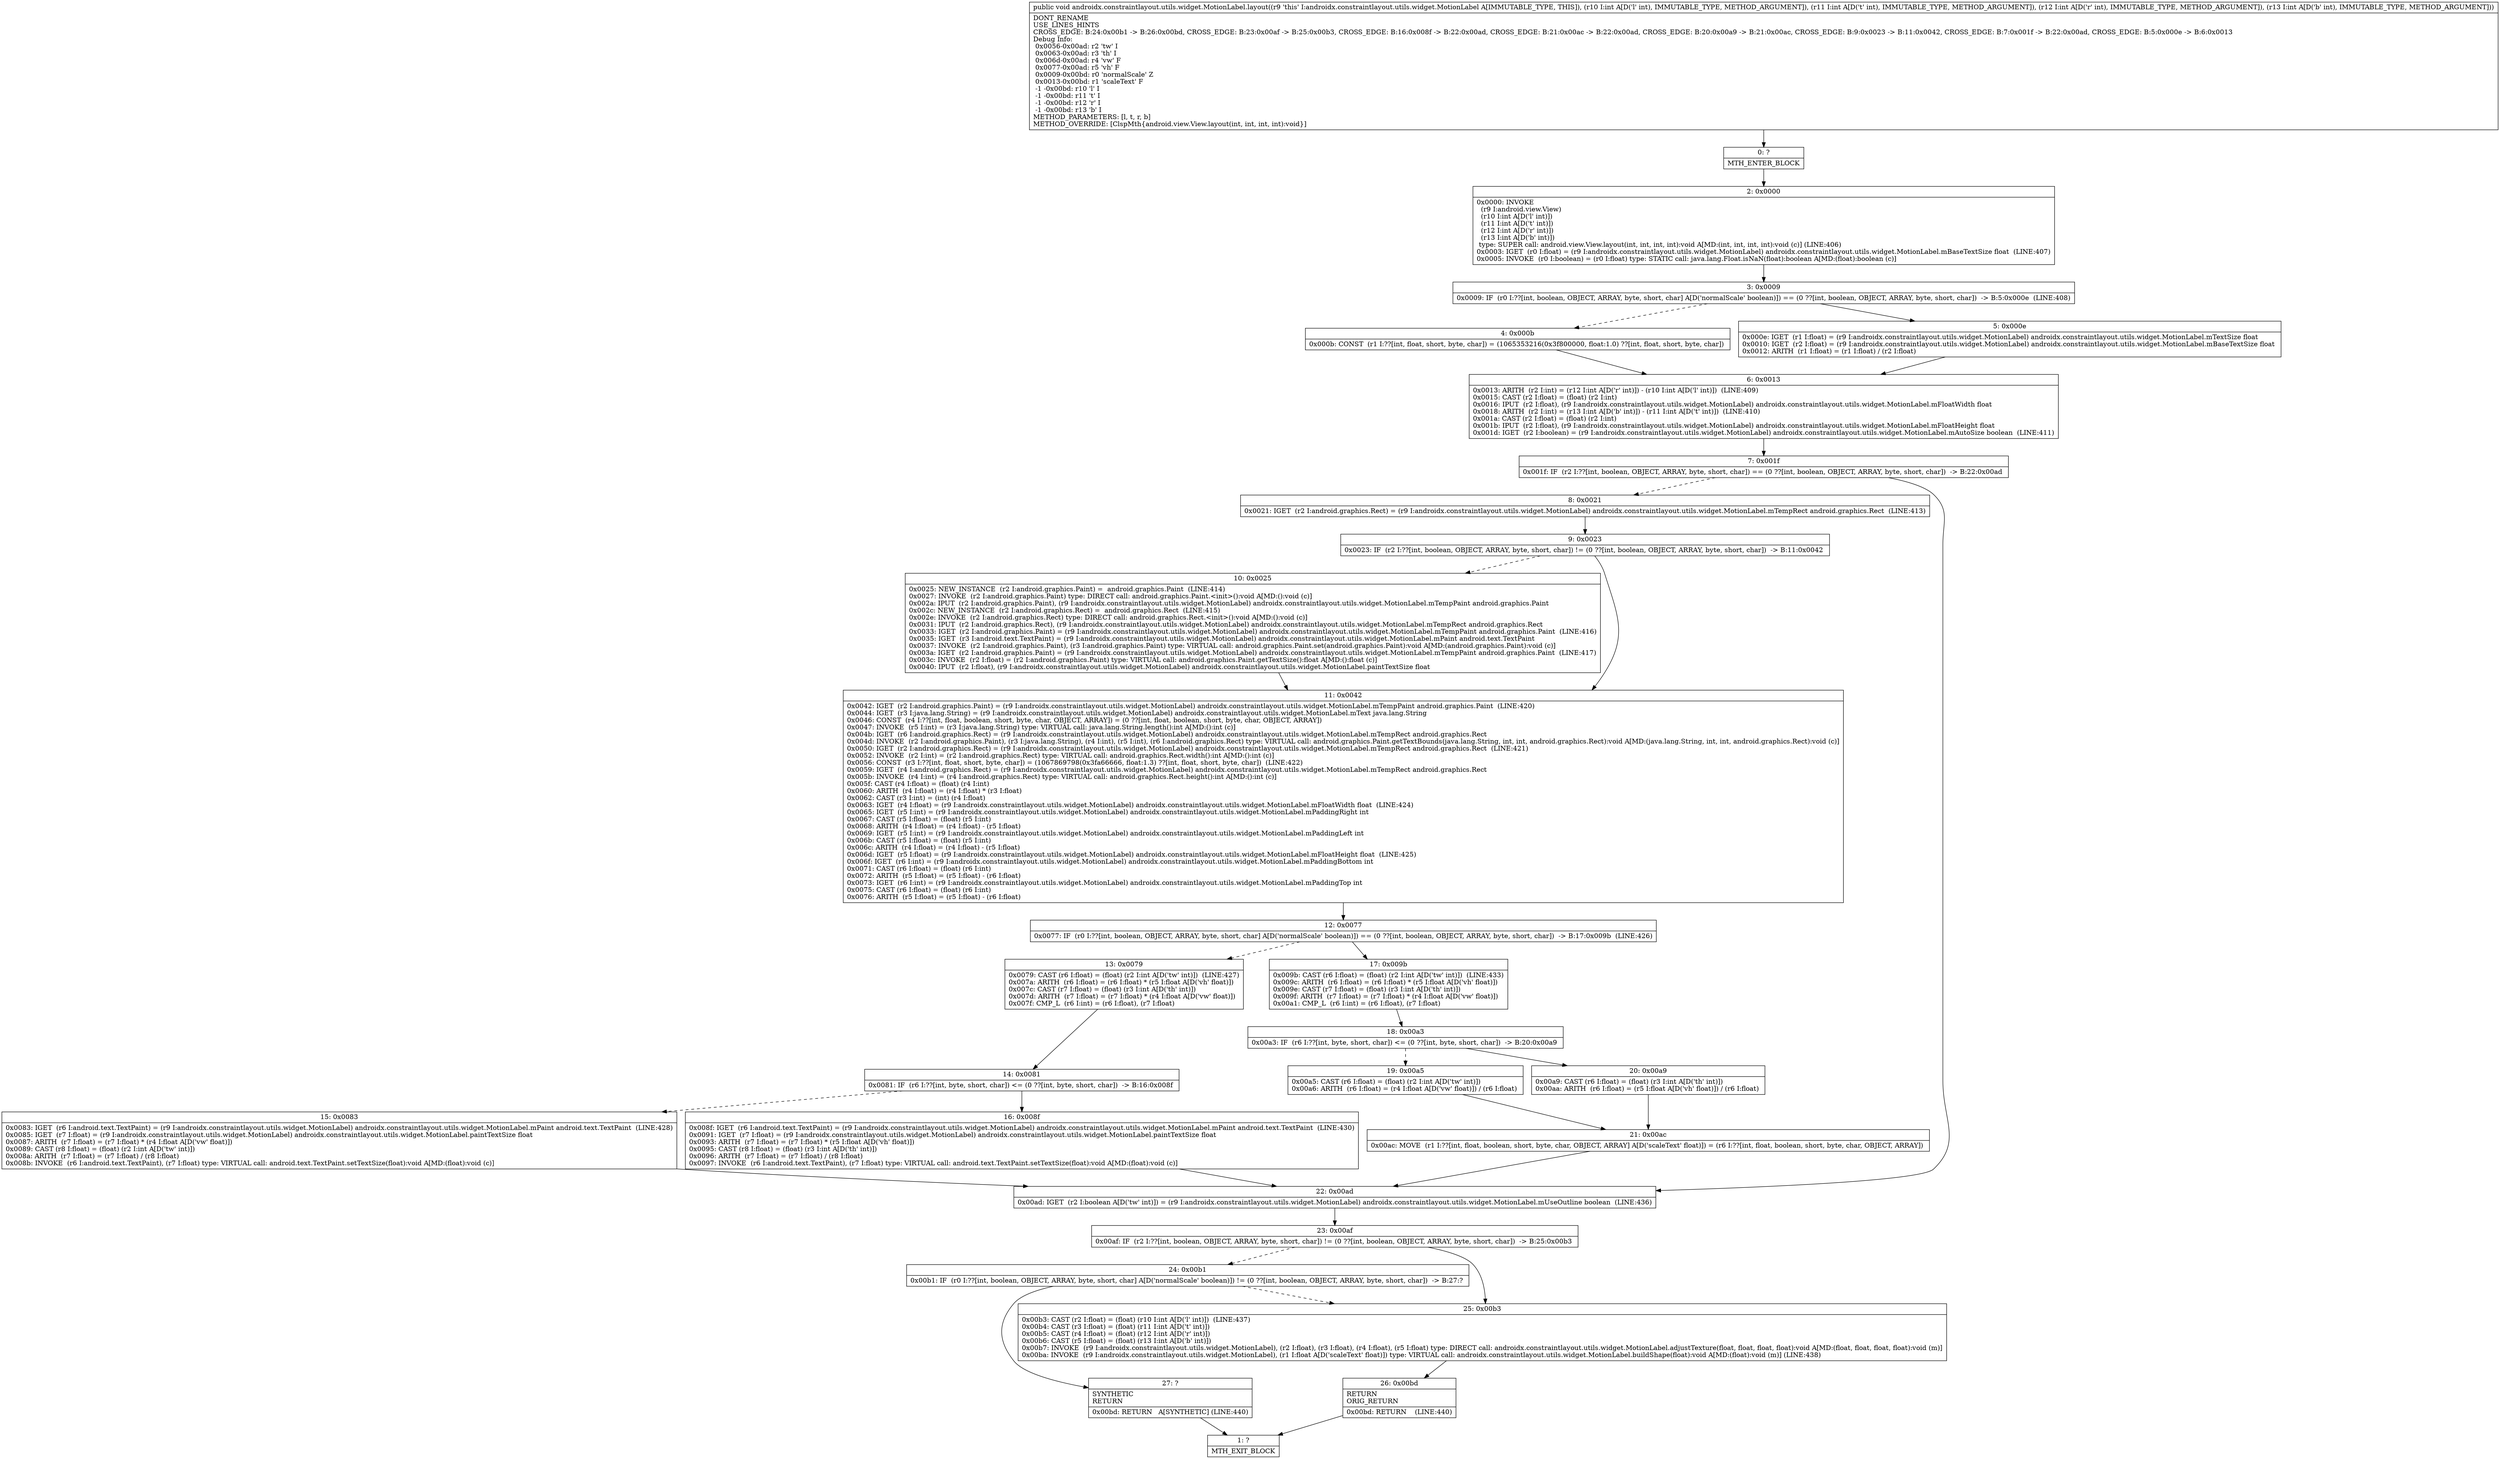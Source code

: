 digraph "CFG forandroidx.constraintlayout.utils.widget.MotionLabel.layout(IIII)V" {
Node_0 [shape=record,label="{0\:\ ?|MTH_ENTER_BLOCK\l}"];
Node_2 [shape=record,label="{2\:\ 0x0000|0x0000: INVOKE  \l  (r9 I:android.view.View)\l  (r10 I:int A[D('l' int)])\l  (r11 I:int A[D('t' int)])\l  (r12 I:int A[D('r' int)])\l  (r13 I:int A[D('b' int)])\l type: SUPER call: android.view.View.layout(int, int, int, int):void A[MD:(int, int, int, int):void (c)] (LINE:406)\l0x0003: IGET  (r0 I:float) = (r9 I:androidx.constraintlayout.utils.widget.MotionLabel) androidx.constraintlayout.utils.widget.MotionLabel.mBaseTextSize float  (LINE:407)\l0x0005: INVOKE  (r0 I:boolean) = (r0 I:float) type: STATIC call: java.lang.Float.isNaN(float):boolean A[MD:(float):boolean (c)]\l}"];
Node_3 [shape=record,label="{3\:\ 0x0009|0x0009: IF  (r0 I:??[int, boolean, OBJECT, ARRAY, byte, short, char] A[D('normalScale' boolean)]) == (0 ??[int, boolean, OBJECT, ARRAY, byte, short, char])  \-\> B:5:0x000e  (LINE:408)\l}"];
Node_4 [shape=record,label="{4\:\ 0x000b|0x000b: CONST  (r1 I:??[int, float, short, byte, char]) = (1065353216(0x3f800000, float:1.0) ??[int, float, short, byte, char]) \l}"];
Node_6 [shape=record,label="{6\:\ 0x0013|0x0013: ARITH  (r2 I:int) = (r12 I:int A[D('r' int)]) \- (r10 I:int A[D('l' int)])  (LINE:409)\l0x0015: CAST (r2 I:float) = (float) (r2 I:int) \l0x0016: IPUT  (r2 I:float), (r9 I:androidx.constraintlayout.utils.widget.MotionLabel) androidx.constraintlayout.utils.widget.MotionLabel.mFloatWidth float \l0x0018: ARITH  (r2 I:int) = (r13 I:int A[D('b' int)]) \- (r11 I:int A[D('t' int)])  (LINE:410)\l0x001a: CAST (r2 I:float) = (float) (r2 I:int) \l0x001b: IPUT  (r2 I:float), (r9 I:androidx.constraintlayout.utils.widget.MotionLabel) androidx.constraintlayout.utils.widget.MotionLabel.mFloatHeight float \l0x001d: IGET  (r2 I:boolean) = (r9 I:androidx.constraintlayout.utils.widget.MotionLabel) androidx.constraintlayout.utils.widget.MotionLabel.mAutoSize boolean  (LINE:411)\l}"];
Node_7 [shape=record,label="{7\:\ 0x001f|0x001f: IF  (r2 I:??[int, boolean, OBJECT, ARRAY, byte, short, char]) == (0 ??[int, boolean, OBJECT, ARRAY, byte, short, char])  \-\> B:22:0x00ad \l}"];
Node_8 [shape=record,label="{8\:\ 0x0021|0x0021: IGET  (r2 I:android.graphics.Rect) = (r9 I:androidx.constraintlayout.utils.widget.MotionLabel) androidx.constraintlayout.utils.widget.MotionLabel.mTempRect android.graphics.Rect  (LINE:413)\l}"];
Node_9 [shape=record,label="{9\:\ 0x0023|0x0023: IF  (r2 I:??[int, boolean, OBJECT, ARRAY, byte, short, char]) != (0 ??[int, boolean, OBJECT, ARRAY, byte, short, char])  \-\> B:11:0x0042 \l}"];
Node_10 [shape=record,label="{10\:\ 0x0025|0x0025: NEW_INSTANCE  (r2 I:android.graphics.Paint) =  android.graphics.Paint  (LINE:414)\l0x0027: INVOKE  (r2 I:android.graphics.Paint) type: DIRECT call: android.graphics.Paint.\<init\>():void A[MD:():void (c)]\l0x002a: IPUT  (r2 I:android.graphics.Paint), (r9 I:androidx.constraintlayout.utils.widget.MotionLabel) androidx.constraintlayout.utils.widget.MotionLabel.mTempPaint android.graphics.Paint \l0x002c: NEW_INSTANCE  (r2 I:android.graphics.Rect) =  android.graphics.Rect  (LINE:415)\l0x002e: INVOKE  (r2 I:android.graphics.Rect) type: DIRECT call: android.graphics.Rect.\<init\>():void A[MD:():void (c)]\l0x0031: IPUT  (r2 I:android.graphics.Rect), (r9 I:androidx.constraintlayout.utils.widget.MotionLabel) androidx.constraintlayout.utils.widget.MotionLabel.mTempRect android.graphics.Rect \l0x0033: IGET  (r2 I:android.graphics.Paint) = (r9 I:androidx.constraintlayout.utils.widget.MotionLabel) androidx.constraintlayout.utils.widget.MotionLabel.mTempPaint android.graphics.Paint  (LINE:416)\l0x0035: IGET  (r3 I:android.text.TextPaint) = (r9 I:androidx.constraintlayout.utils.widget.MotionLabel) androidx.constraintlayout.utils.widget.MotionLabel.mPaint android.text.TextPaint \l0x0037: INVOKE  (r2 I:android.graphics.Paint), (r3 I:android.graphics.Paint) type: VIRTUAL call: android.graphics.Paint.set(android.graphics.Paint):void A[MD:(android.graphics.Paint):void (c)]\l0x003a: IGET  (r2 I:android.graphics.Paint) = (r9 I:androidx.constraintlayout.utils.widget.MotionLabel) androidx.constraintlayout.utils.widget.MotionLabel.mTempPaint android.graphics.Paint  (LINE:417)\l0x003c: INVOKE  (r2 I:float) = (r2 I:android.graphics.Paint) type: VIRTUAL call: android.graphics.Paint.getTextSize():float A[MD:():float (c)]\l0x0040: IPUT  (r2 I:float), (r9 I:androidx.constraintlayout.utils.widget.MotionLabel) androidx.constraintlayout.utils.widget.MotionLabel.paintTextSize float \l}"];
Node_11 [shape=record,label="{11\:\ 0x0042|0x0042: IGET  (r2 I:android.graphics.Paint) = (r9 I:androidx.constraintlayout.utils.widget.MotionLabel) androidx.constraintlayout.utils.widget.MotionLabel.mTempPaint android.graphics.Paint  (LINE:420)\l0x0044: IGET  (r3 I:java.lang.String) = (r9 I:androidx.constraintlayout.utils.widget.MotionLabel) androidx.constraintlayout.utils.widget.MotionLabel.mText java.lang.String \l0x0046: CONST  (r4 I:??[int, float, boolean, short, byte, char, OBJECT, ARRAY]) = (0 ??[int, float, boolean, short, byte, char, OBJECT, ARRAY]) \l0x0047: INVOKE  (r5 I:int) = (r3 I:java.lang.String) type: VIRTUAL call: java.lang.String.length():int A[MD:():int (c)]\l0x004b: IGET  (r6 I:android.graphics.Rect) = (r9 I:androidx.constraintlayout.utils.widget.MotionLabel) androidx.constraintlayout.utils.widget.MotionLabel.mTempRect android.graphics.Rect \l0x004d: INVOKE  (r2 I:android.graphics.Paint), (r3 I:java.lang.String), (r4 I:int), (r5 I:int), (r6 I:android.graphics.Rect) type: VIRTUAL call: android.graphics.Paint.getTextBounds(java.lang.String, int, int, android.graphics.Rect):void A[MD:(java.lang.String, int, int, android.graphics.Rect):void (c)]\l0x0050: IGET  (r2 I:android.graphics.Rect) = (r9 I:androidx.constraintlayout.utils.widget.MotionLabel) androidx.constraintlayout.utils.widget.MotionLabel.mTempRect android.graphics.Rect  (LINE:421)\l0x0052: INVOKE  (r2 I:int) = (r2 I:android.graphics.Rect) type: VIRTUAL call: android.graphics.Rect.width():int A[MD:():int (c)]\l0x0056: CONST  (r3 I:??[int, float, short, byte, char]) = (1067869798(0x3fa66666, float:1.3) ??[int, float, short, byte, char])  (LINE:422)\l0x0059: IGET  (r4 I:android.graphics.Rect) = (r9 I:androidx.constraintlayout.utils.widget.MotionLabel) androidx.constraintlayout.utils.widget.MotionLabel.mTempRect android.graphics.Rect \l0x005b: INVOKE  (r4 I:int) = (r4 I:android.graphics.Rect) type: VIRTUAL call: android.graphics.Rect.height():int A[MD:():int (c)]\l0x005f: CAST (r4 I:float) = (float) (r4 I:int) \l0x0060: ARITH  (r4 I:float) = (r4 I:float) * (r3 I:float) \l0x0062: CAST (r3 I:int) = (int) (r4 I:float) \l0x0063: IGET  (r4 I:float) = (r9 I:androidx.constraintlayout.utils.widget.MotionLabel) androidx.constraintlayout.utils.widget.MotionLabel.mFloatWidth float  (LINE:424)\l0x0065: IGET  (r5 I:int) = (r9 I:androidx.constraintlayout.utils.widget.MotionLabel) androidx.constraintlayout.utils.widget.MotionLabel.mPaddingRight int \l0x0067: CAST (r5 I:float) = (float) (r5 I:int) \l0x0068: ARITH  (r4 I:float) = (r4 I:float) \- (r5 I:float) \l0x0069: IGET  (r5 I:int) = (r9 I:androidx.constraintlayout.utils.widget.MotionLabel) androidx.constraintlayout.utils.widget.MotionLabel.mPaddingLeft int \l0x006b: CAST (r5 I:float) = (float) (r5 I:int) \l0x006c: ARITH  (r4 I:float) = (r4 I:float) \- (r5 I:float) \l0x006d: IGET  (r5 I:float) = (r9 I:androidx.constraintlayout.utils.widget.MotionLabel) androidx.constraintlayout.utils.widget.MotionLabel.mFloatHeight float  (LINE:425)\l0x006f: IGET  (r6 I:int) = (r9 I:androidx.constraintlayout.utils.widget.MotionLabel) androidx.constraintlayout.utils.widget.MotionLabel.mPaddingBottom int \l0x0071: CAST (r6 I:float) = (float) (r6 I:int) \l0x0072: ARITH  (r5 I:float) = (r5 I:float) \- (r6 I:float) \l0x0073: IGET  (r6 I:int) = (r9 I:androidx.constraintlayout.utils.widget.MotionLabel) androidx.constraintlayout.utils.widget.MotionLabel.mPaddingTop int \l0x0075: CAST (r6 I:float) = (float) (r6 I:int) \l0x0076: ARITH  (r5 I:float) = (r5 I:float) \- (r6 I:float) \l}"];
Node_12 [shape=record,label="{12\:\ 0x0077|0x0077: IF  (r0 I:??[int, boolean, OBJECT, ARRAY, byte, short, char] A[D('normalScale' boolean)]) == (0 ??[int, boolean, OBJECT, ARRAY, byte, short, char])  \-\> B:17:0x009b  (LINE:426)\l}"];
Node_13 [shape=record,label="{13\:\ 0x0079|0x0079: CAST (r6 I:float) = (float) (r2 I:int A[D('tw' int)])  (LINE:427)\l0x007a: ARITH  (r6 I:float) = (r6 I:float) * (r5 I:float A[D('vh' float)]) \l0x007c: CAST (r7 I:float) = (float) (r3 I:int A[D('th' int)]) \l0x007d: ARITH  (r7 I:float) = (r7 I:float) * (r4 I:float A[D('vw' float)]) \l0x007f: CMP_L  (r6 I:int) = (r6 I:float), (r7 I:float) \l}"];
Node_14 [shape=record,label="{14\:\ 0x0081|0x0081: IF  (r6 I:??[int, byte, short, char]) \<= (0 ??[int, byte, short, char])  \-\> B:16:0x008f \l}"];
Node_15 [shape=record,label="{15\:\ 0x0083|0x0083: IGET  (r6 I:android.text.TextPaint) = (r9 I:androidx.constraintlayout.utils.widget.MotionLabel) androidx.constraintlayout.utils.widget.MotionLabel.mPaint android.text.TextPaint  (LINE:428)\l0x0085: IGET  (r7 I:float) = (r9 I:androidx.constraintlayout.utils.widget.MotionLabel) androidx.constraintlayout.utils.widget.MotionLabel.paintTextSize float \l0x0087: ARITH  (r7 I:float) = (r7 I:float) * (r4 I:float A[D('vw' float)]) \l0x0089: CAST (r8 I:float) = (float) (r2 I:int A[D('tw' int)]) \l0x008a: ARITH  (r7 I:float) = (r7 I:float) \/ (r8 I:float) \l0x008b: INVOKE  (r6 I:android.text.TextPaint), (r7 I:float) type: VIRTUAL call: android.text.TextPaint.setTextSize(float):void A[MD:(float):void (c)]\l}"];
Node_16 [shape=record,label="{16\:\ 0x008f|0x008f: IGET  (r6 I:android.text.TextPaint) = (r9 I:androidx.constraintlayout.utils.widget.MotionLabel) androidx.constraintlayout.utils.widget.MotionLabel.mPaint android.text.TextPaint  (LINE:430)\l0x0091: IGET  (r7 I:float) = (r9 I:androidx.constraintlayout.utils.widget.MotionLabel) androidx.constraintlayout.utils.widget.MotionLabel.paintTextSize float \l0x0093: ARITH  (r7 I:float) = (r7 I:float) * (r5 I:float A[D('vh' float)]) \l0x0095: CAST (r8 I:float) = (float) (r3 I:int A[D('th' int)]) \l0x0096: ARITH  (r7 I:float) = (r7 I:float) \/ (r8 I:float) \l0x0097: INVOKE  (r6 I:android.text.TextPaint), (r7 I:float) type: VIRTUAL call: android.text.TextPaint.setTextSize(float):void A[MD:(float):void (c)]\l}"];
Node_17 [shape=record,label="{17\:\ 0x009b|0x009b: CAST (r6 I:float) = (float) (r2 I:int A[D('tw' int)])  (LINE:433)\l0x009c: ARITH  (r6 I:float) = (r6 I:float) * (r5 I:float A[D('vh' float)]) \l0x009e: CAST (r7 I:float) = (float) (r3 I:int A[D('th' int)]) \l0x009f: ARITH  (r7 I:float) = (r7 I:float) * (r4 I:float A[D('vw' float)]) \l0x00a1: CMP_L  (r6 I:int) = (r6 I:float), (r7 I:float) \l}"];
Node_18 [shape=record,label="{18\:\ 0x00a3|0x00a3: IF  (r6 I:??[int, byte, short, char]) \<= (0 ??[int, byte, short, char])  \-\> B:20:0x00a9 \l}"];
Node_19 [shape=record,label="{19\:\ 0x00a5|0x00a5: CAST (r6 I:float) = (float) (r2 I:int A[D('tw' int)]) \l0x00a6: ARITH  (r6 I:float) = (r4 I:float A[D('vw' float)]) \/ (r6 I:float) \l}"];
Node_21 [shape=record,label="{21\:\ 0x00ac|0x00ac: MOVE  (r1 I:??[int, float, boolean, short, byte, char, OBJECT, ARRAY] A[D('scaleText' float)]) = (r6 I:??[int, float, boolean, short, byte, char, OBJECT, ARRAY]) \l}"];
Node_20 [shape=record,label="{20\:\ 0x00a9|0x00a9: CAST (r6 I:float) = (float) (r3 I:int A[D('th' int)]) \l0x00aa: ARITH  (r6 I:float) = (r5 I:float A[D('vh' float)]) \/ (r6 I:float) \l}"];
Node_22 [shape=record,label="{22\:\ 0x00ad|0x00ad: IGET  (r2 I:boolean A[D('tw' int)]) = (r9 I:androidx.constraintlayout.utils.widget.MotionLabel) androidx.constraintlayout.utils.widget.MotionLabel.mUseOutline boolean  (LINE:436)\l}"];
Node_23 [shape=record,label="{23\:\ 0x00af|0x00af: IF  (r2 I:??[int, boolean, OBJECT, ARRAY, byte, short, char]) != (0 ??[int, boolean, OBJECT, ARRAY, byte, short, char])  \-\> B:25:0x00b3 \l}"];
Node_24 [shape=record,label="{24\:\ 0x00b1|0x00b1: IF  (r0 I:??[int, boolean, OBJECT, ARRAY, byte, short, char] A[D('normalScale' boolean)]) != (0 ??[int, boolean, OBJECT, ARRAY, byte, short, char])  \-\> B:27:? \l}"];
Node_27 [shape=record,label="{27\:\ ?|SYNTHETIC\lRETURN\l|0x00bd: RETURN   A[SYNTHETIC] (LINE:440)\l}"];
Node_1 [shape=record,label="{1\:\ ?|MTH_EXIT_BLOCK\l}"];
Node_25 [shape=record,label="{25\:\ 0x00b3|0x00b3: CAST (r2 I:float) = (float) (r10 I:int A[D('l' int)])  (LINE:437)\l0x00b4: CAST (r3 I:float) = (float) (r11 I:int A[D('t' int)]) \l0x00b5: CAST (r4 I:float) = (float) (r12 I:int A[D('r' int)]) \l0x00b6: CAST (r5 I:float) = (float) (r13 I:int A[D('b' int)]) \l0x00b7: INVOKE  (r9 I:androidx.constraintlayout.utils.widget.MotionLabel), (r2 I:float), (r3 I:float), (r4 I:float), (r5 I:float) type: DIRECT call: androidx.constraintlayout.utils.widget.MotionLabel.adjustTexture(float, float, float, float):void A[MD:(float, float, float, float):void (m)]\l0x00ba: INVOKE  (r9 I:androidx.constraintlayout.utils.widget.MotionLabel), (r1 I:float A[D('scaleText' float)]) type: VIRTUAL call: androidx.constraintlayout.utils.widget.MotionLabel.buildShape(float):void A[MD:(float):void (m)] (LINE:438)\l}"];
Node_26 [shape=record,label="{26\:\ 0x00bd|RETURN\lORIG_RETURN\l|0x00bd: RETURN    (LINE:440)\l}"];
Node_5 [shape=record,label="{5\:\ 0x000e|0x000e: IGET  (r1 I:float) = (r9 I:androidx.constraintlayout.utils.widget.MotionLabel) androidx.constraintlayout.utils.widget.MotionLabel.mTextSize float \l0x0010: IGET  (r2 I:float) = (r9 I:androidx.constraintlayout.utils.widget.MotionLabel) androidx.constraintlayout.utils.widget.MotionLabel.mBaseTextSize float \l0x0012: ARITH  (r1 I:float) = (r1 I:float) \/ (r2 I:float) \l}"];
MethodNode[shape=record,label="{public void androidx.constraintlayout.utils.widget.MotionLabel.layout((r9 'this' I:androidx.constraintlayout.utils.widget.MotionLabel A[IMMUTABLE_TYPE, THIS]), (r10 I:int A[D('l' int), IMMUTABLE_TYPE, METHOD_ARGUMENT]), (r11 I:int A[D('t' int), IMMUTABLE_TYPE, METHOD_ARGUMENT]), (r12 I:int A[D('r' int), IMMUTABLE_TYPE, METHOD_ARGUMENT]), (r13 I:int A[D('b' int), IMMUTABLE_TYPE, METHOD_ARGUMENT]))  | DONT_RENAME\lUSE_LINES_HINTS\lCROSS_EDGE: B:24:0x00b1 \-\> B:26:0x00bd, CROSS_EDGE: B:23:0x00af \-\> B:25:0x00b3, CROSS_EDGE: B:16:0x008f \-\> B:22:0x00ad, CROSS_EDGE: B:21:0x00ac \-\> B:22:0x00ad, CROSS_EDGE: B:20:0x00a9 \-\> B:21:0x00ac, CROSS_EDGE: B:9:0x0023 \-\> B:11:0x0042, CROSS_EDGE: B:7:0x001f \-\> B:22:0x00ad, CROSS_EDGE: B:5:0x000e \-\> B:6:0x0013\lDebug Info:\l  0x0056\-0x00ad: r2 'tw' I\l  0x0063\-0x00ad: r3 'th' I\l  0x006d\-0x00ad: r4 'vw' F\l  0x0077\-0x00ad: r5 'vh' F\l  0x0009\-0x00bd: r0 'normalScale' Z\l  0x0013\-0x00bd: r1 'scaleText' F\l  \-1 \-0x00bd: r10 'l' I\l  \-1 \-0x00bd: r11 't' I\l  \-1 \-0x00bd: r12 'r' I\l  \-1 \-0x00bd: r13 'b' I\lMETHOD_PARAMETERS: [l, t, r, b]\lMETHOD_OVERRIDE: [ClspMth\{android.view.View.layout(int, int, int, int):void\}]\l}"];
MethodNode -> Node_0;Node_0 -> Node_2;
Node_2 -> Node_3;
Node_3 -> Node_4[style=dashed];
Node_3 -> Node_5;
Node_4 -> Node_6;
Node_6 -> Node_7;
Node_7 -> Node_8[style=dashed];
Node_7 -> Node_22;
Node_8 -> Node_9;
Node_9 -> Node_10[style=dashed];
Node_9 -> Node_11;
Node_10 -> Node_11;
Node_11 -> Node_12;
Node_12 -> Node_13[style=dashed];
Node_12 -> Node_17;
Node_13 -> Node_14;
Node_14 -> Node_15[style=dashed];
Node_14 -> Node_16;
Node_15 -> Node_22;
Node_16 -> Node_22;
Node_17 -> Node_18;
Node_18 -> Node_19[style=dashed];
Node_18 -> Node_20;
Node_19 -> Node_21;
Node_21 -> Node_22;
Node_20 -> Node_21;
Node_22 -> Node_23;
Node_23 -> Node_24[style=dashed];
Node_23 -> Node_25;
Node_24 -> Node_25[style=dashed];
Node_24 -> Node_27;
Node_27 -> Node_1;
Node_25 -> Node_26;
Node_26 -> Node_1;
Node_5 -> Node_6;
}

